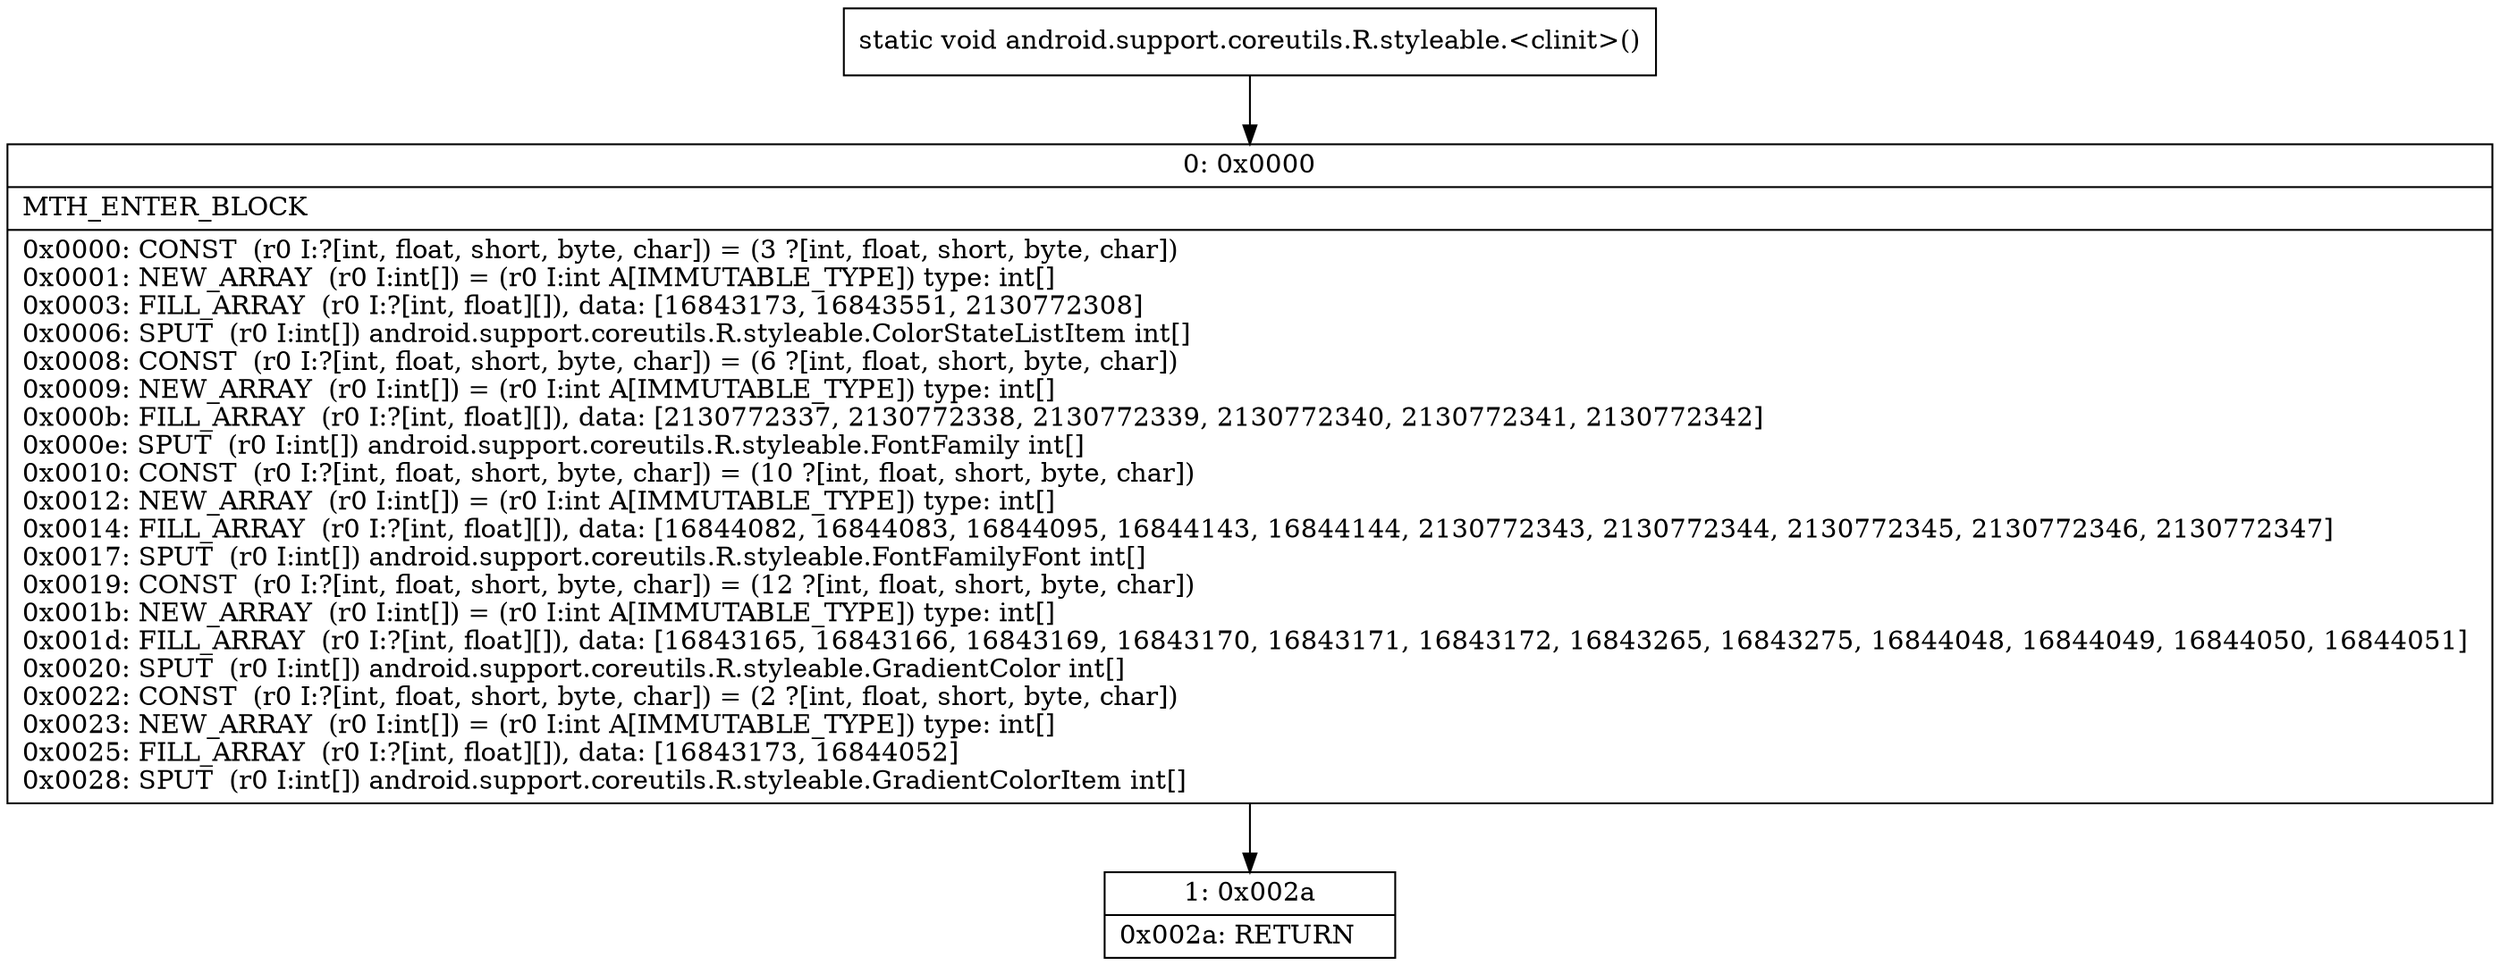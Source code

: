 digraph "CFG forandroid.support.coreutils.R.styleable.\<clinit\>()V" {
Node_0 [shape=record,label="{0\:\ 0x0000|MTH_ENTER_BLOCK\l|0x0000: CONST  (r0 I:?[int, float, short, byte, char]) = (3 ?[int, float, short, byte, char]) \l0x0001: NEW_ARRAY  (r0 I:int[]) = (r0 I:int A[IMMUTABLE_TYPE]) type: int[] \l0x0003: FILL_ARRAY  (r0 I:?[int, float][]), data: [16843173, 16843551, 2130772308] \l0x0006: SPUT  (r0 I:int[]) android.support.coreutils.R.styleable.ColorStateListItem int[] \l0x0008: CONST  (r0 I:?[int, float, short, byte, char]) = (6 ?[int, float, short, byte, char]) \l0x0009: NEW_ARRAY  (r0 I:int[]) = (r0 I:int A[IMMUTABLE_TYPE]) type: int[] \l0x000b: FILL_ARRAY  (r0 I:?[int, float][]), data: [2130772337, 2130772338, 2130772339, 2130772340, 2130772341, 2130772342] \l0x000e: SPUT  (r0 I:int[]) android.support.coreutils.R.styleable.FontFamily int[] \l0x0010: CONST  (r0 I:?[int, float, short, byte, char]) = (10 ?[int, float, short, byte, char]) \l0x0012: NEW_ARRAY  (r0 I:int[]) = (r0 I:int A[IMMUTABLE_TYPE]) type: int[] \l0x0014: FILL_ARRAY  (r0 I:?[int, float][]), data: [16844082, 16844083, 16844095, 16844143, 16844144, 2130772343, 2130772344, 2130772345, 2130772346, 2130772347] \l0x0017: SPUT  (r0 I:int[]) android.support.coreutils.R.styleable.FontFamilyFont int[] \l0x0019: CONST  (r0 I:?[int, float, short, byte, char]) = (12 ?[int, float, short, byte, char]) \l0x001b: NEW_ARRAY  (r0 I:int[]) = (r0 I:int A[IMMUTABLE_TYPE]) type: int[] \l0x001d: FILL_ARRAY  (r0 I:?[int, float][]), data: [16843165, 16843166, 16843169, 16843170, 16843171, 16843172, 16843265, 16843275, 16844048, 16844049, 16844050, 16844051] \l0x0020: SPUT  (r0 I:int[]) android.support.coreutils.R.styleable.GradientColor int[] \l0x0022: CONST  (r0 I:?[int, float, short, byte, char]) = (2 ?[int, float, short, byte, char]) \l0x0023: NEW_ARRAY  (r0 I:int[]) = (r0 I:int A[IMMUTABLE_TYPE]) type: int[] \l0x0025: FILL_ARRAY  (r0 I:?[int, float][]), data: [16843173, 16844052] \l0x0028: SPUT  (r0 I:int[]) android.support.coreutils.R.styleable.GradientColorItem int[] \l}"];
Node_1 [shape=record,label="{1\:\ 0x002a|0x002a: RETURN   \l}"];
MethodNode[shape=record,label="{static void android.support.coreutils.R.styleable.\<clinit\>() }"];
MethodNode -> Node_0;
Node_0 -> Node_1;
}

